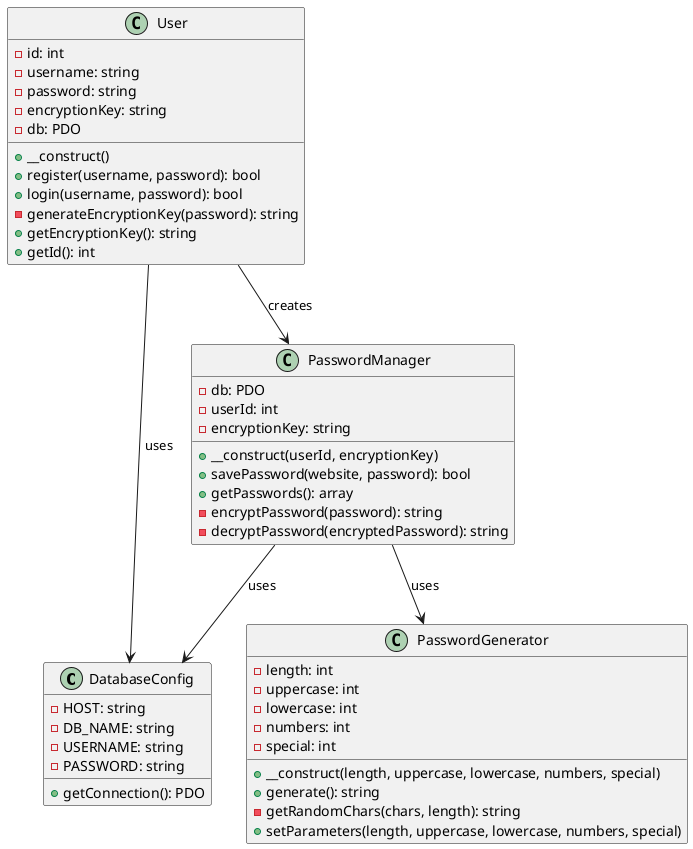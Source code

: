 @startuml

class DatabaseConfig {
    -HOST: string
    -DB_NAME: string
    -USERNAME: string
    -PASSWORD: string
    +getConnection(): PDO
}

class User {
    -id: int
    -username: string
    -password: string
    -encryptionKey: string
    -db: PDO
    +__construct()
    +register(username, password): bool
    +login(username, password): bool
    -generateEncryptionKey(password): string
    +getEncryptionKey(): string
    +getId(): int
}

class PasswordGenerator {
    -length: int
    -uppercase: int
    -lowercase: int
    -numbers: int
    -special: int
    +__construct(length, uppercase, lowercase, numbers, special)
    +generate(): string
    -getRandomChars(chars, length): string
    +setParameters(length, uppercase, lowercase, numbers, special)
}

class PasswordManager {
    -db: PDO
    -userId: int
    -encryptionKey: string
    +__construct(userId, encryptionKey)
    +savePassword(website, password): bool
    +getPasswords(): array
    -encryptPassword(password): string
    -decryptPassword(encryptedPassword): string
}

User --> DatabaseConfig : uses
PasswordManager --> DatabaseConfig : uses
User --> PasswordManager : creates
PasswordManager --> PasswordGenerator : uses

@enduml 